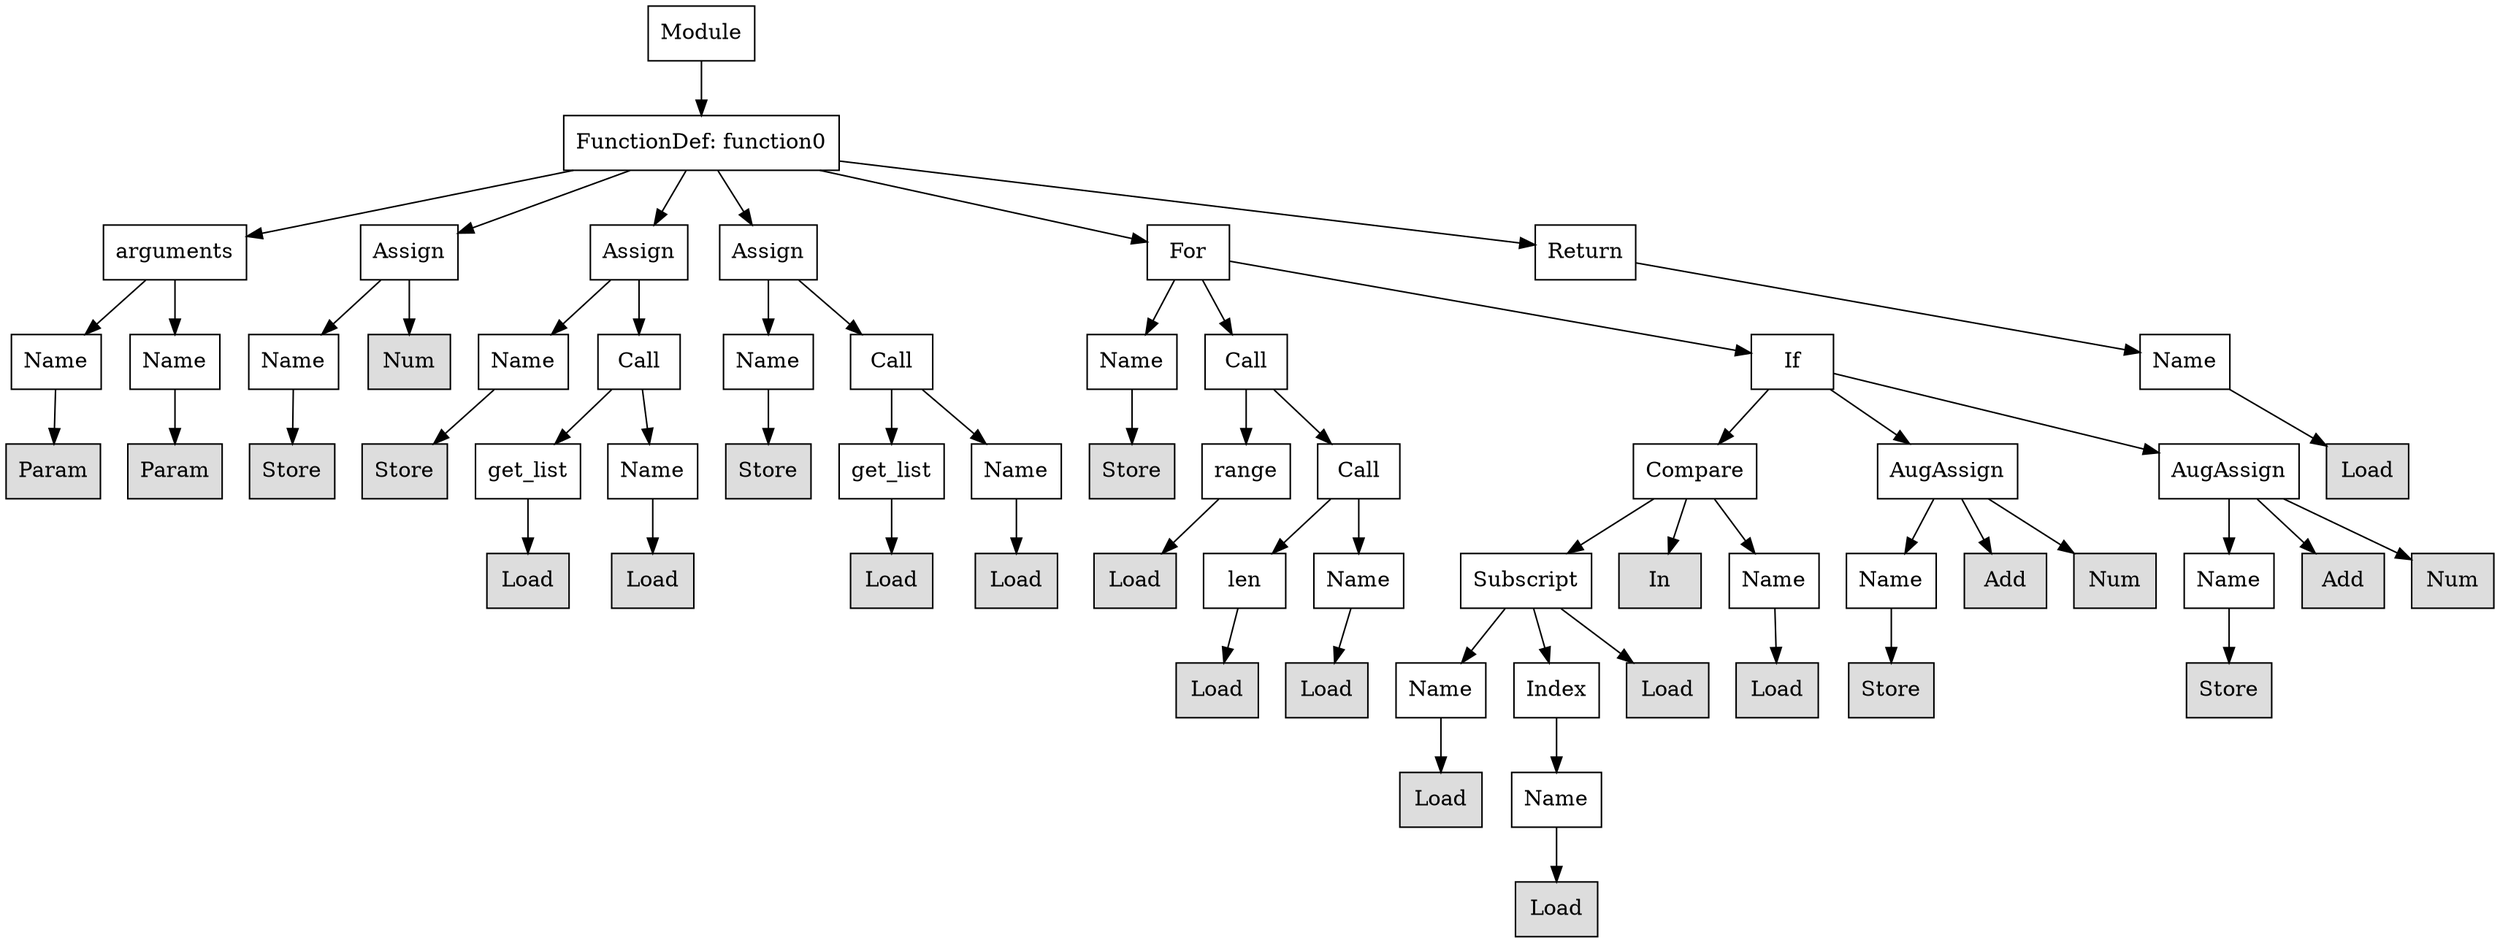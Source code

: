 digraph G {
n0 [shape=rect, label="Module"];
n1 [shape=rect, label="FunctionDef: function0"];
n2 [shape=rect, label="arguments"];
n3 [shape=rect, label="Assign"];
n4 [shape=rect, label="Assign"];
n5 [shape=rect, label="Assign"];
n6 [shape=rect, label="For"];
n7 [shape=rect, label="Return"];
n8 [shape=rect, label="Name"];
n9 [shape=rect, label="Name"];
n10 [shape=rect, label="Name"];
n11 [shape=rect, label="Num" style="filled" fillcolor="#dddddd"];
n12 [shape=rect, label="Name"];
n13 [shape=rect, label="Call"];
n14 [shape=rect, label="Name"];
n15 [shape=rect, label="Call"];
n16 [shape=rect, label="Name"];
n17 [shape=rect, label="Call"];
n18 [shape=rect, label="If"];
n19 [shape=rect, label="Name"];
n20 [shape=rect, label="Param" style="filled" fillcolor="#dddddd"];
n21 [shape=rect, label="Param" style="filled" fillcolor="#dddddd"];
n22 [shape=rect, label="Store" style="filled" fillcolor="#dddddd"];
n23 [shape=rect, label="Store" style="filled" fillcolor="#dddddd"];
n24 [shape=rect, label="get_list"];
n25 [shape=rect, label="Name"];
n26 [shape=rect, label="Store" style="filled" fillcolor="#dddddd"];
n27 [shape=rect, label="get_list"];
n28 [shape=rect, label="Name"];
n29 [shape=rect, label="Store" style="filled" fillcolor="#dddddd"];
n30 [shape=rect, label="range"];
n31 [shape=rect, label="Call"];
n32 [shape=rect, label="Compare"];
n33 [shape=rect, label="AugAssign"];
n34 [shape=rect, label="AugAssign"];
n35 [shape=rect, label="Load" style="filled" fillcolor="#dddddd"];
n36 [shape=rect, label="Load" style="filled" fillcolor="#dddddd"];
n37 [shape=rect, label="Load" style="filled" fillcolor="#dddddd"];
n38 [shape=rect, label="Load" style="filled" fillcolor="#dddddd"];
n39 [shape=rect, label="Load" style="filled" fillcolor="#dddddd"];
n40 [shape=rect, label="Load" style="filled" fillcolor="#dddddd"];
n41 [shape=rect, label="len"];
n42 [shape=rect, label="Name"];
n43 [shape=rect, label="Subscript"];
n44 [shape=rect, label="In" style="filled" fillcolor="#dddddd"];
n45 [shape=rect, label="Name"];
n46 [shape=rect, label="Name"];
n47 [shape=rect, label="Add" style="filled" fillcolor="#dddddd"];
n48 [shape=rect, label="Num" style="filled" fillcolor="#dddddd"];
n49 [shape=rect, label="Name"];
n50 [shape=rect, label="Add" style="filled" fillcolor="#dddddd"];
n51 [shape=rect, label="Num" style="filled" fillcolor="#dddddd"];
n52 [shape=rect, label="Load" style="filled" fillcolor="#dddddd"];
n53 [shape=rect, label="Load" style="filled" fillcolor="#dddddd"];
n54 [shape=rect, label="Name"];
n55 [shape=rect, label="Index"];
n56 [shape=rect, label="Load" style="filled" fillcolor="#dddddd"];
n57 [shape=rect, label="Load" style="filled" fillcolor="#dddddd"];
n58 [shape=rect, label="Store" style="filled" fillcolor="#dddddd"];
n59 [shape=rect, label="Store" style="filled" fillcolor="#dddddd"];
n60 [shape=rect, label="Load" style="filled" fillcolor="#dddddd"];
n61 [shape=rect, label="Name"];
n62 [shape=rect, label="Load" style="filled" fillcolor="#dddddd"];
n0 -> n1;
n1 -> n2;
n1 -> n3;
n1 -> n4;
n1 -> n5;
n1 -> n6;
n1 -> n7;
n2 -> n8;
n2 -> n9;
n3 -> n10;
n3 -> n11;
n4 -> n12;
n4 -> n13;
n5 -> n14;
n5 -> n15;
n6 -> n16;
n6 -> n17;
n6 -> n18;
n7 -> n19;
n8 -> n20;
n9 -> n21;
n10 -> n22;
n12 -> n23;
n13 -> n24;
n13 -> n25;
n14 -> n26;
n15 -> n27;
n15 -> n28;
n16 -> n29;
n17 -> n30;
n17 -> n31;
n18 -> n32;
n18 -> n33;
n18 -> n34;
n19 -> n35;
n24 -> n36;
n25 -> n37;
n27 -> n38;
n28 -> n39;
n30 -> n40;
n31 -> n41;
n31 -> n42;
n32 -> n43;
n32 -> n44;
n32 -> n45;
n33 -> n46;
n33 -> n47;
n33 -> n48;
n34 -> n49;
n34 -> n50;
n34 -> n51;
n41 -> n52;
n42 -> n53;
n43 -> n54;
n43 -> n55;
n43 -> n56;
n45 -> n57;
n46 -> n58;
n49 -> n59;
n54 -> n60;
n55 -> n61;
n61 -> n62;
}
